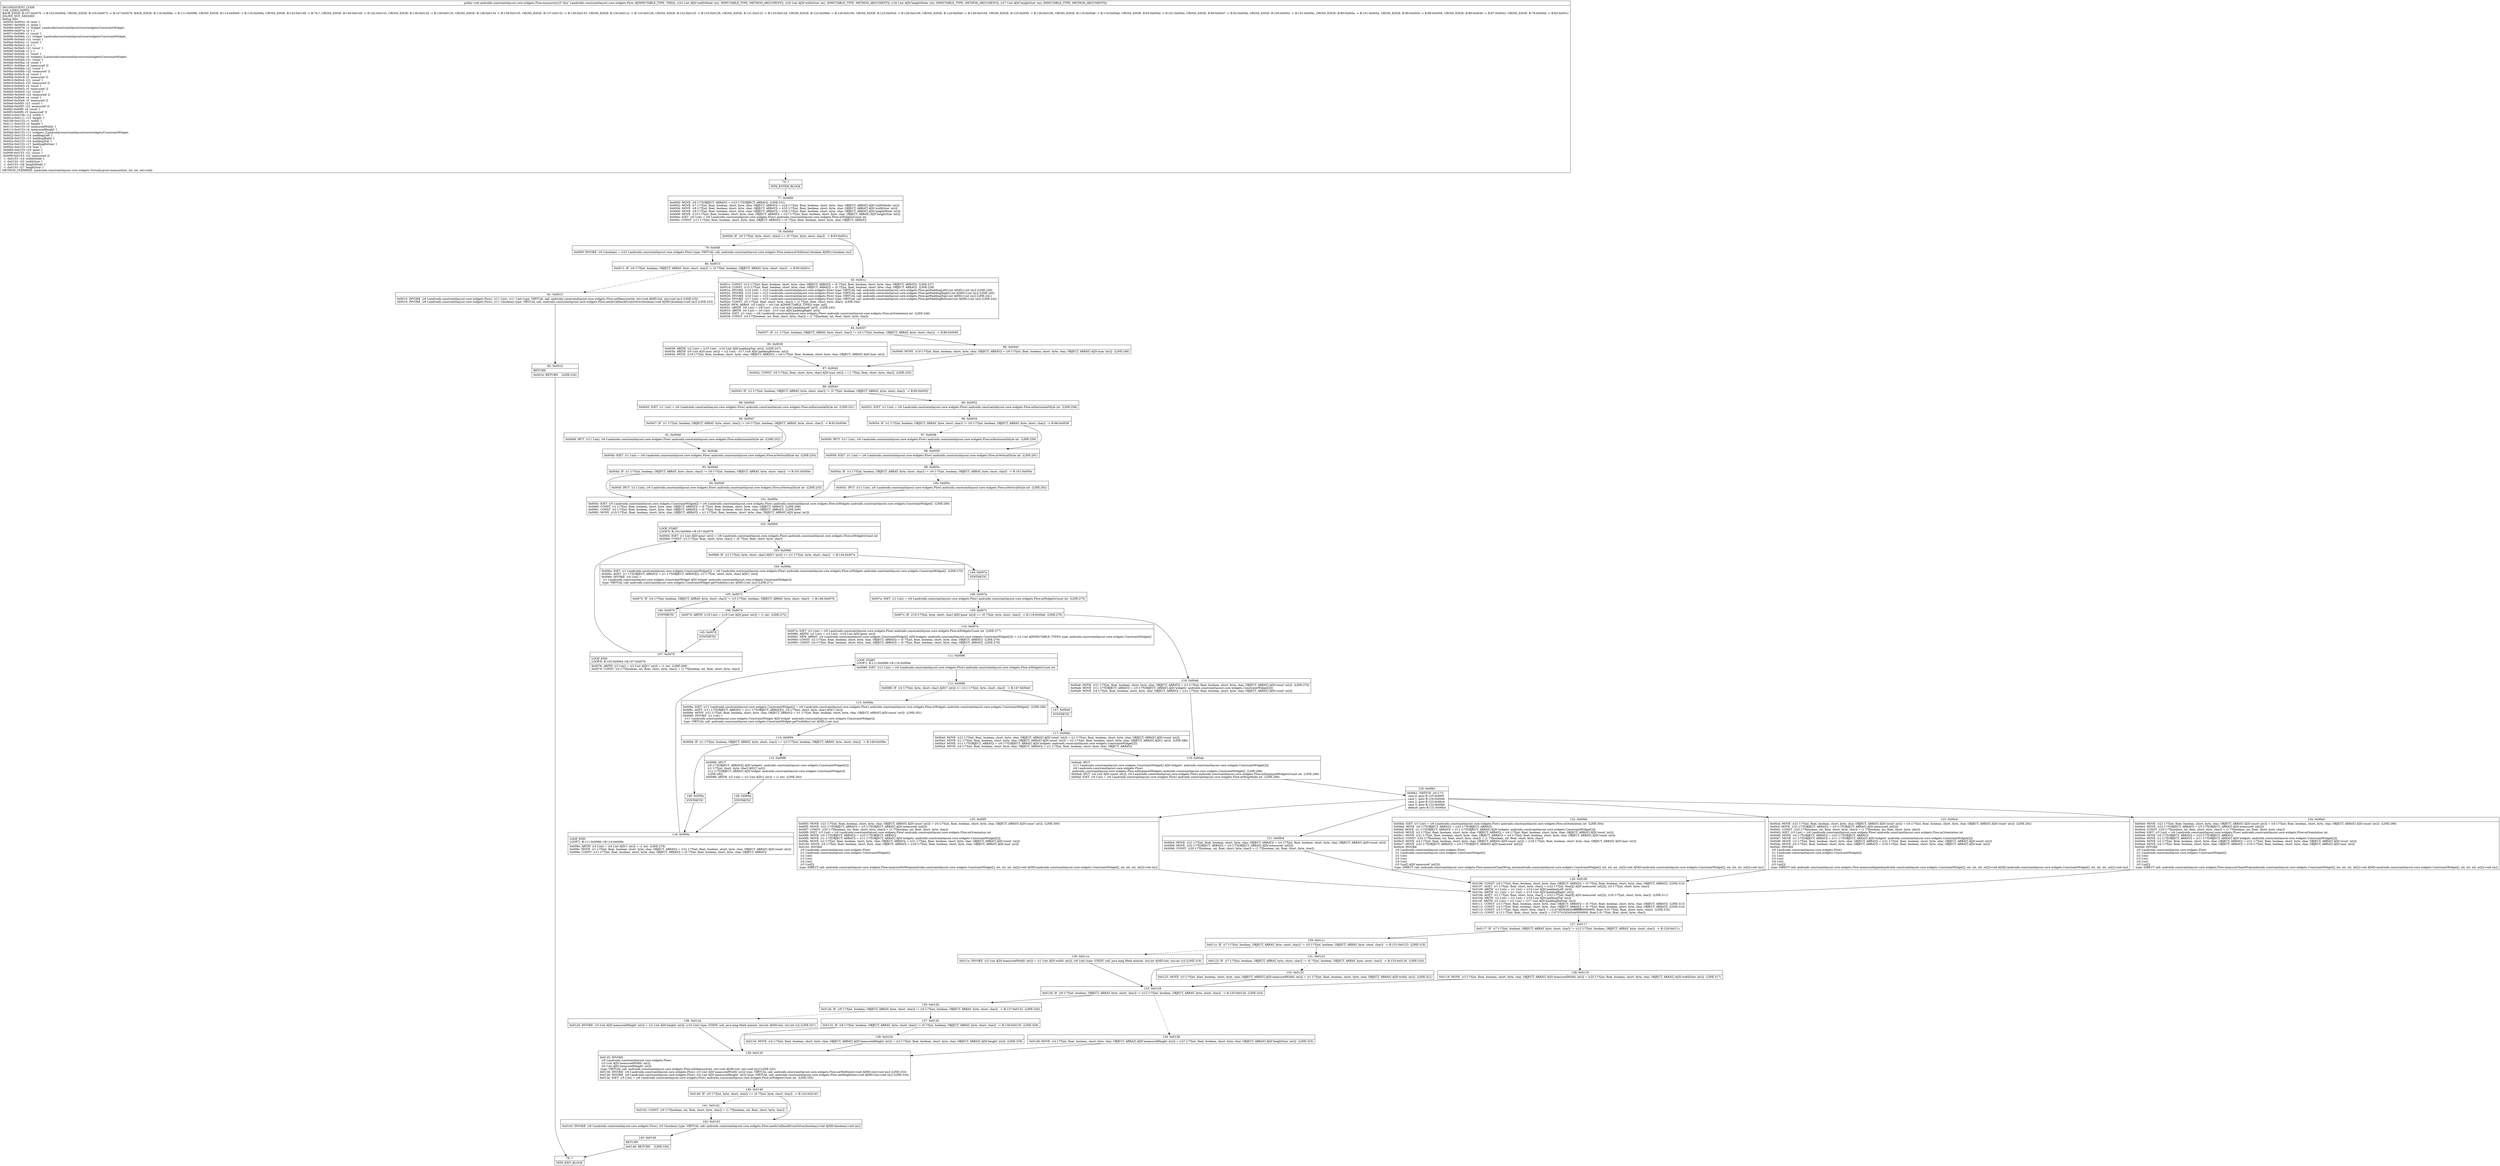 digraph "CFG forandroidx.constraintlayout.core.widgets.Flow.measure(IIII)V" {
Node_75 [shape=record,label="{75\:\ ?|MTH_ENTER_BLOCK\l}"];
Node_77 [shape=record,label="{77\:\ 0x0000|0x0000: MOVE  (r6 I:??[OBJECT, ARRAY]) = (r23 I:??[OBJECT, ARRAY])  (LINE:231)\l0x0002: MOVE  (r7 I:??[int, float, boolean, short, byte, char, OBJECT, ARRAY]) = (r24 I:??[int, float, boolean, short, byte, char, OBJECT, ARRAY] A[D('widthMode' int)]) \l0x0004: MOVE  (r8 I:??[int, float, boolean, short, byte, char, OBJECT, ARRAY]) = (r25 I:??[int, float, boolean, short, byte, char, OBJECT, ARRAY] A[D('widthSize' int)]) \l0x0006: MOVE  (r9 I:??[int, float, boolean, short, byte, char, OBJECT, ARRAY]) = (r26 I:??[int, float, boolean, short, byte, char, OBJECT, ARRAY] A[D('heightMode' int)]) \l0x0008: MOVE  (r10 I:??[int, float, boolean, short, byte, char, OBJECT, ARRAY]) = (r27 I:??[int, float, boolean, short, byte, char, OBJECT, ARRAY] A[D('heightSize' int)]) \l0x000a: IGET  (r0 I:int) = (r6 I:androidx.constraintlayout.core.widgets.Flow) androidx.constraintlayout.core.widgets.Flow.mWidgetsCount int \l0x000c: CONST  (r11 I:??[int, float, boolean, short, byte, char, OBJECT, ARRAY]) = (0 ??[int, float, boolean, short, byte, char, OBJECT, ARRAY]) \l}"];
Node_78 [shape=record,label="{78\:\ 0x000d|0x000d: IF  (r0 I:??[int, byte, short, char]) \<= (0 ??[int, byte, short, char])  \-\> B:83:0x001c \l}"];
Node_79 [shape=record,label="{79\:\ 0x000f|0x000f: INVOKE  (r0 I:boolean) = (r23 I:androidx.constraintlayout.core.widgets.Flow) type: VIRTUAL call: androidx.constraintlayout.core.widgets.Flow.measureChildren():boolean A[MD:():boolean (m)]\l}"];
Node_80 [shape=record,label="{80\:\ 0x0013|0x0013: IF  (r0 I:??[int, boolean, OBJECT, ARRAY, byte, short, char]) != (0 ??[int, boolean, OBJECT, ARRAY, byte, short, char])  \-\> B:83:0x001c \l}"];
Node_81 [shape=record,label="{81\:\ 0x0015|0x0015: INVOKE  (r6 I:androidx.constraintlayout.core.widgets.Flow), (r11 I:int), (r11 I:int) type: VIRTUAL call: androidx.constraintlayout.core.widgets.Flow.setMeasure(int, int):void A[MD:(int, int):void (m)] (LINE:232)\l0x0018: INVOKE  (r6 I:androidx.constraintlayout.core.widgets.Flow), (r11 I:boolean) type: VIRTUAL call: androidx.constraintlayout.core.widgets.Flow.needsCallbackFromSolver(boolean):void A[MD:(boolean):void (m)] (LINE:233)\l}"];
Node_82 [shape=record,label="{82\:\ 0x001b|RETURN\l|0x001b: RETURN    (LINE:234)\l}"];
Node_76 [shape=record,label="{76\:\ ?|MTH_EXIT_BLOCK\l}"];
Node_83 [shape=record,label="{83\:\ 0x001c|0x001c: CONST  (r12 I:??[int, float, boolean, short, byte, char, OBJECT, ARRAY]) = (0 ??[int, float, boolean, short, byte, char, OBJECT, ARRAY])  (LINE:237)\l0x001d: CONST  (r13 I:??[int, float, boolean, short, byte, char, OBJECT, ARRAY]) = (0 ??[int, float, boolean, short, byte, char, OBJECT, ARRAY])  (LINE:238)\l0x001e: INVOKE  (r14 I:int) = (r23 I:androidx.constraintlayout.core.widgets.Flow) type: VIRTUAL call: androidx.constraintlayout.core.widgets.Flow.getPaddingLeft():int A[MD:():int (m)] (LINE:239)\l0x0022: INVOKE  (r15 I:int) = (r23 I:androidx.constraintlayout.core.widgets.Flow) type: VIRTUAL call: androidx.constraintlayout.core.widgets.Flow.getPaddingRight():int A[MD:():int (m)] (LINE:240)\l0x0026: INVOKE  (r16 I:int) = (r23 I:androidx.constraintlayout.core.widgets.Flow) type: VIRTUAL call: androidx.constraintlayout.core.widgets.Flow.getPaddingTop():int A[MD:():int (m)] (LINE:241)\l0x002a: INVOKE  (r17 I:int) = (r23 I:androidx.constraintlayout.core.widgets.Flow) type: VIRTUAL call: androidx.constraintlayout.core.widgets.Flow.getPaddingBottom():int A[MD:():int (m)] (LINE:242)\l0x002e: CONST  (r0 I:??[int, float, short, byte, char]) = (2 ??[int, float, short, byte, char])  (LINE:244)\l0x002f: NEW_ARRAY  (r5 I:int[]) = (r0 I:int A[IMMUTABLE_TYPE]) type: int[] \l0x0031: ARITH  (r0 I:int) = (r8 I:int) \- (r14 I:int A[D('paddingLeft' int)])  (LINE:245)\l0x0033: ARITH  (r0 I:int) = (r0 I:int) \- (r15 I:int A[D('paddingRight' int)]) \l0x0034: IGET  (r1 I:int) = (r6 I:androidx.constraintlayout.core.widgets.Flow) androidx.constraintlayout.core.widgets.Flow.mOrientation int  (LINE:246)\l0x0036: CONST  (r4 I:??[boolean, int, float, short, byte, char]) = (1 ??[boolean, int, float, short, byte, char]) \l}"];
Node_84 [shape=record,label="{84\:\ 0x0037|0x0037: IF  (r1 I:??[int, boolean, OBJECT, ARRAY, byte, short, char]) != (r4 I:??[int, boolean, OBJECT, ARRAY, byte, short, char])  \-\> B:86:0x0040 \l}"];
Node_85 [shape=record,label="{85\:\ 0x0039|0x0039: ARITH  (r2 I:int) = (r10 I:int) \- (r16 I:int A[D('paddingTop' int)])  (LINE:247)\l0x003b: ARITH  (r0 I:int A[D('max' int)]) = (r2 I:int) \- (r17 I:int A[D('paddingBottom' int)]) \l0x003d: MOVE  (r18 I:??[int, float, boolean, short, byte, char, OBJECT, ARRAY]) = (r0 I:??[int, float, boolean, short, byte, char, OBJECT, ARRAY] A[D('max' int)]) \l}"];
Node_87 [shape=record,label="{87\:\ 0x0042|0x0042: CONST  (r0 I:??[int, float, short, byte, char] A[D('max' int)]) = (\-1 ??[int, float, short, byte, char])  (LINE:250)\l}"];
Node_88 [shape=record,label="{88\:\ 0x0043|0x0043: IF  (r1 I:??[int, boolean, OBJECT, ARRAY, byte, short, char]) != (0 ??[int, boolean, OBJECT, ARRAY, byte, short, char])  \-\> B:95:0x0052 \l}"];
Node_89 [shape=record,label="{89\:\ 0x0045|0x0045: IGET  (r1 I:int) = (r6 I:androidx.constraintlayout.core.widgets.Flow) androidx.constraintlayout.core.widgets.Flow.mHorizontalStyle int  (LINE:251)\l}"];
Node_90 [shape=record,label="{90\:\ 0x0047|0x0047: IF  (r1 I:??[int, boolean, OBJECT, ARRAY, byte, short, char]) != (r0 I:??[int, boolean, OBJECT, ARRAY, byte, short, char])  \-\> B:92:0x004b \l}"];
Node_91 [shape=record,label="{91\:\ 0x0049|0x0049: IPUT  (r11 I:int), (r6 I:androidx.constraintlayout.core.widgets.Flow) androidx.constraintlayout.core.widgets.Flow.mHorizontalStyle int  (LINE:252)\l}"];
Node_92 [shape=record,label="{92\:\ 0x004b|0x004b: IGET  (r1 I:int) = (r6 I:androidx.constraintlayout.core.widgets.Flow) androidx.constraintlayout.core.widgets.Flow.mVerticalStyle int  (LINE:254)\l}"];
Node_93 [shape=record,label="{93\:\ 0x004d|0x004d: IF  (r1 I:??[int, boolean, OBJECT, ARRAY, byte, short, char]) != (r0 I:??[int, boolean, OBJECT, ARRAY, byte, short, char])  \-\> B:101:0x005e \l}"];
Node_94 [shape=record,label="{94\:\ 0x004f|0x004f: IPUT  (r11 I:int), (r6 I:androidx.constraintlayout.core.widgets.Flow) androidx.constraintlayout.core.widgets.Flow.mVerticalStyle int  (LINE:255)\l}"];
Node_101 [shape=record,label="{101\:\ 0x005e|0x005e: IGET  (r0 I:androidx.constraintlayout.core.widgets.ConstraintWidget[]) = (r6 I:androidx.constraintlayout.core.widgets.Flow) androidx.constraintlayout.core.widgets.Flow.mWidgets androidx.constraintlayout.core.widgets.ConstraintWidget[]  (LINE:266)\l0x0060: CONST  (r1 I:??[int, float, boolean, short, byte, char, OBJECT, ARRAY]) = (0 ??[int, float, boolean, short, byte, char, OBJECT, ARRAY])  (LINE:268)\l0x0061: CONST  (r2 I:??[int, float, boolean, short, byte, char, OBJECT, ARRAY]) = (0 ??[int, float, boolean, short, byte, char, OBJECT, ARRAY])  (LINE:269)\l0x0062: MOVE  (r19 I:??[int, float, boolean, short, byte, char, OBJECT, ARRAY]) = (r1 I:??[int, float, boolean, short, byte, char, OBJECT, ARRAY] A[D('gone' int)]) \l}"];
Node_102 [shape=record,label="{102\:\ 0x0064|LOOP_START\lLOOP:0: B:102:0x0064\-\>B:107:0x0076\l|0x0064: IGET  (r1 I:int A[D('gone' int)]) = (r6 I:androidx.constraintlayout.core.widgets.Flow) androidx.constraintlayout.core.widgets.Flow.mWidgetsCount int \l0x0066: CONST  (r3 I:??[int, float, short, byte, char]) = (8 ??[int, float, short, byte, char]) \l}"];
Node_103 [shape=record,label="{103\:\ 0x0068|0x0068: IF  (r2 I:??[int, byte, short, char] A[D('i' int)]) \>= (r1 I:??[int, byte, short, char])  \-\> B:144:0x007a \l}"];
Node_104 [shape=record,label="{104\:\ 0x006a|0x006a: IGET  (r1 I:androidx.constraintlayout.core.widgets.ConstraintWidget[]) = (r6 I:androidx.constraintlayout.core.widgets.Flow) androidx.constraintlayout.core.widgets.Flow.mWidgets androidx.constraintlayout.core.widgets.ConstraintWidget[]  (LINE:270)\l0x006c: AGET  (r1 I:??[OBJECT, ARRAY]) = (r1 I:??[OBJECT, ARRAY][]), (r2 I:??[int, short, byte, char] A[D('i' int)]) \l0x006e: INVOKE  (r4 I:int) = \l  (r1 I:androidx.constraintlayout.core.widgets.ConstraintWidget A[D('widget' androidx.constraintlayout.core.widgets.ConstraintWidget)])\l type: VIRTUAL call: androidx.constraintlayout.core.widgets.ConstraintWidget.getVisibility():int A[MD:():int (m)] (LINE:271)\l}"];
Node_105 [shape=record,label="{105\:\ 0x0072|0x0072: IF  (r4 I:??[int, boolean, OBJECT, ARRAY, byte, short, char]) != (r3 I:??[int, boolean, OBJECT, ARRAY, byte, short, char])  \-\> B:146:0x0076 \l}"];
Node_106 [shape=record,label="{106\:\ 0x0074|0x0074: ARITH  (r19 I:int) = (r19 I:int A[D('gone' int)]) + (1 int)  (LINE:272)\l}"];
Node_145 [shape=record,label="{145\:\ 0x0076|SYNTHETIC\l}"];
Node_107 [shape=record,label="{107\:\ 0x0076|LOOP_END\lLOOP:0: B:102:0x0064\-\>B:107:0x0076\l|0x0076: ARITH  (r2 I:int) = (r2 I:int A[D('i' int)]) + (1 int)  (LINE:269)\l0x0078: CONST  (r4 I:??[boolean, int, float, short, byte, char]) = (1 ??[boolean, int, float, short, byte, char]) \l}"];
Node_146 [shape=record,label="{146\:\ 0x0076|SYNTHETIC\l}"];
Node_144 [shape=record,label="{144\:\ 0x007a|SYNTHETIC\l}"];
Node_108 [shape=record,label="{108\:\ 0x007a|0x007a: IGET  (r1 I:int) = (r6 I:androidx.constraintlayout.core.widgets.Flow) androidx.constraintlayout.core.widgets.Flow.mWidgetsCount int  (LINE:275)\l}"];
Node_109 [shape=record,label="{109\:\ 0x007c|0x007c: IF  (r19 I:??[int, byte, short, char] A[D('gone' int)]) \<= (0 ??[int, byte, short, char])  \-\> B:118:0x00a6  (LINE:276)\l}"];
Node_110 [shape=record,label="{110\:\ 0x007e|0x007e: IGET  (r2 I:int) = (r6 I:androidx.constraintlayout.core.widgets.Flow) androidx.constraintlayout.core.widgets.Flow.mWidgetsCount int  (LINE:277)\l0x0080: ARITH  (r2 I:int) = (r2 I:int) \- (r19 I:int A[D('gone' int)]) \l0x0082: NEW_ARRAY  (r0 I:androidx.constraintlayout.core.widgets.ConstraintWidget[] A[D('widgets' androidx.constraintlayout.core.widgets.ConstraintWidget[])]) = (r2 I:int A[IMMUTABLE_TYPE]) type: androidx.constraintlayout.core.widgets.ConstraintWidget[] \l0x0084: CONST  (r2 I:??[int, float, boolean, short, byte, char, OBJECT, ARRAY]) = (0 ??[int, float, boolean, short, byte, char, OBJECT, ARRAY])  (LINE:278)\l0x0085: CONST  (r4 I:??[int, float, boolean, short, byte, char, OBJECT, ARRAY]) = (0 ??[int, float, boolean, short, byte, char, OBJECT, ARRAY])  (LINE:279)\l}"];
Node_111 [shape=record,label="{111\:\ 0x0086|LOOP_START\lLOOP:1: B:111:0x0086\-\>B:116:0x009a\l|0x0086: IGET  (r11 I:int) = (r6 I:androidx.constraintlayout.core.widgets.Flow) androidx.constraintlayout.core.widgets.Flow.mWidgetsCount int \l}"];
Node_112 [shape=record,label="{112\:\ 0x0088|0x0088: IF  (r4 I:??[int, byte, short, char] A[D('i' int)]) \>= (r11 I:??[int, byte, short, char])  \-\> B:147:0x00a0 \l}"];
Node_113 [shape=record,label="{113\:\ 0x008a|0x008a: IGET  (r11 I:androidx.constraintlayout.core.widgets.ConstraintWidget[]) = (r6 I:androidx.constraintlayout.core.widgets.Flow) androidx.constraintlayout.core.widgets.Flow.mWidgets androidx.constraintlayout.core.widgets.ConstraintWidget[]  (LINE:280)\l0x008c: AGET  (r11 I:??[OBJECT, ARRAY]) = (r11 I:??[OBJECT, ARRAY][]), (r4 I:??[int, short, byte, char] A[D('i' int)]) \l0x008e: MOVE  (r21 I:??[int, float, boolean, short, byte, char, OBJECT, ARRAY]) = (r1 I:??[int, float, boolean, short, byte, char, OBJECT, ARRAY] A[D('count' int)])  (LINE:281)\l0x0090: INVOKE  (r1 I:int) = \l  (r11 I:androidx.constraintlayout.core.widgets.ConstraintWidget A[D('widget' androidx.constraintlayout.core.widgets.ConstraintWidget)])\l type: VIRTUAL call: androidx.constraintlayout.core.widgets.ConstraintWidget.getVisibility():int A[MD:():int (m)]\l}"];
Node_114 [shape=record,label="{114\:\ 0x0094|0x0094: IF  (r1 I:??[int, boolean, OBJECT, ARRAY, byte, short, char]) == (r3 I:??[int, boolean, OBJECT, ARRAY, byte, short, char])  \-\> B:149:0x009a \l}"];
Node_115 [shape=record,label="{115\:\ 0x0096|0x0096: APUT  \l  (r0 I:??[OBJECT, ARRAY][] A[D('widgets' androidx.constraintlayout.core.widgets.ConstraintWidget[])])\l  (r2 I:??[int, short, byte, char] A[D('j' int)])\l  (r11 I:??[OBJECT, ARRAY] A[D('widget' androidx.constraintlayout.core.widgets.ConstraintWidget)])\l  (LINE:282)\l0x0098: ARITH  (r2 I:int) = (r2 I:int A[D('j' int)]) + (1 int)  (LINE:283)\l}"];
Node_148 [shape=record,label="{148\:\ 0x009a|SYNTHETIC\l}"];
Node_116 [shape=record,label="{116\:\ 0x009a|LOOP_END\lLOOP:1: B:111:0x0086\-\>B:116:0x009a\l|0x009a: ARITH  (r4 I:int) = (r4 I:int A[D('i' int)]) + (1 int)  (LINE:279)\l0x009c: MOVE  (r1 I:??[int, float, boolean, short, byte, char, OBJECT, ARRAY]) = (r21 I:??[int, float, boolean, short, byte, char, OBJECT, ARRAY] A[D('count' int)]) \l0x009e: CONST  (r11 I:??[int, float, boolean, short, byte, char, OBJECT, ARRAY]) = (0 ??[int, float, boolean, short, byte, char, OBJECT, ARRAY]) \l}"];
Node_149 [shape=record,label="{149\:\ 0x009a|SYNTHETIC\l}"];
Node_147 [shape=record,label="{147\:\ 0x00a0|SYNTHETIC\l}"];
Node_117 [shape=record,label="{117\:\ 0x00a0|0x00a0: MOVE  (r21 I:??[int, float, boolean, short, byte, char, OBJECT, ARRAY] A[D('count' int)]) = (r1 I:??[int, float, boolean, short, byte, char, OBJECT, ARRAY] A[D('count' int)]) \l0x00a2: MOVE  (r1 I:??[int, float, boolean, short, byte, char, OBJECT, ARRAY] A[D('count' int)]) = (r2 I:??[int, float, boolean, short, byte, char, OBJECT, ARRAY] A[D('j' int)])  (LINE:286)\l0x00a3: MOVE  (r11 I:??[OBJECT, ARRAY]) = (r0 I:??[OBJECT, ARRAY] A[D('widgets' androidx.constraintlayout.core.widgets.ConstraintWidget[])]) \l0x00a4: MOVE  (r4 I:??[int, float, boolean, short, byte, char, OBJECT, ARRAY]) = (r1 I:??[int, float, boolean, short, byte, char, OBJECT, ARRAY]) \l}"];
Node_119 [shape=record,label="{119\:\ 0x00ab|0x00ab: IPUT  \l  (r11 I:androidx.constraintlayout.core.widgets.ConstraintWidget[] A[D('widgets' androidx.constraintlayout.core.widgets.ConstraintWidget[])])\l  (r6 I:androidx.constraintlayout.core.widgets.Flow)\l androidx.constraintlayout.core.widgets.Flow.mDisplayedWidgets androidx.constraintlayout.core.widgets.ConstraintWidget[]  (LINE:288)\l0x00ad: IPUT  (r4 I:int A[D('count' int)]), (r6 I:androidx.constraintlayout.core.widgets.Flow) androidx.constraintlayout.core.widgets.Flow.mDisplayedWidgetsCount int  (LINE:289)\l0x00af: IGET  (r0 I:int) = (r6 I:androidx.constraintlayout.core.widgets.Flow) androidx.constraintlayout.core.widgets.Flow.mWrapMode int  (LINE:290)\l}"];
Node_120 [shape=record,label="{120\:\ 0x00b1|0x00b1: SWITCH  (r0 I:??)\l case 0: goto B:125:0x00f3\l case 1: goto B:124:0x00e0\l case 2: goto B:123:0x00cd\l case 3: goto B:122:0x00bb\l default: goto B:121:0x00b4 \l}"];
Node_121 [shape=record,label="{121\:\ 0x00b4|0x00b4: MOVE  (r21 I:??[int, float, boolean, short, byte, char, OBJECT, ARRAY]) = (r4 I:??[int, float, boolean, short, byte, char, OBJECT, ARRAY] A[D('count' int)]) \l0x00b6: MOVE  (r22 I:??[OBJECT, ARRAY]) = (r5 I:??[OBJECT, ARRAY] A[D('measured' int[])]) \l0x00b8: CONST  (r20 I:??[boolean, int, float, short, byte, char]) = (1 ??[boolean, int, float, short, byte, char]) \l}"];
Node_126 [shape=record,label="{126\:\ 0x0106|0x0106: CONST  (r0 I:??[int, float, boolean, short, byte, char, OBJECT, ARRAY]) = (0 ??[int, float, boolean, short, byte, char, OBJECT, ARRAY])  (LINE:310)\l0x0107: AGET  (r1 I:??[int, float, short, byte, char]) = (r22 I:??[int, float][] A[D('measured' int[])]), (r0 I:??[int, short, byte, char]) \l0x0109: ARITH  (r1 I:int) = (r1 I:int) + (r14 I:int A[D('paddingLeft' int)]) \l0x010a: ARITH  (r1 I:int) = (r1 I:int) + (r15 I:int A[D('paddingRight' int)]) \l0x010b: AGET  (r2 I:??[int, float, short, byte, char]) = (r22 I:??[int, float][] A[D('measured' int[])]), (r20 I:??[int, short, byte, char])  (LINE:311)\l0x010d: ARITH  (r2 I:int) = (r2 I:int) + (r16 I:int A[D('paddingTop' int)]) \l0x010f: ARITH  (r2 I:int) = (r2 I:int) + (r17 I:int A[D('paddingBottom' int)]) \l0x0111: CONST  (r3 I:??[int, float, boolean, short, byte, char, OBJECT, ARRAY]) = (0 ??[int, float, boolean, short, byte, char, OBJECT, ARRAY])  (LINE:313)\l0x0112: CONST  (r4 I:??[int, float, boolean, short, byte, char, OBJECT, ARRAY]) = (0 ??[int, float, boolean, short, byte, char, OBJECT, ARRAY])  (LINE:314)\l0x0113: CONST  (r5 I:??[int, float, short, byte, char]) = (\-2147483648(0xffffffff80000000, float:\-0.0) ??[int, float, short, byte, char])  (LINE:316)\l0x0115: CONST  (r12 I:??[int, float, short, byte, char]) = (1073741824(0x40000000, float:2.0) ??[int, float, short, byte, char]) \l}"];
Node_127 [shape=record,label="{127\:\ 0x0117|0x0117: IF  (r7 I:??[int, boolean, OBJECT, ARRAY, byte, short, char]) != (r12 I:??[int, boolean, OBJECT, ARRAY, byte, short, char])  \-\> B:129:0x011c \l}"];
Node_128 [shape=record,label="{128\:\ 0x0119|0x0119: MOVE  (r3 I:??[int, float, boolean, short, byte, char, OBJECT, ARRAY] A[D('measuredWidth' int)]) = (r25 I:??[int, float, boolean, short, byte, char, OBJECT, ARRAY] A[D('widthSize' int)])  (LINE:317)\l}"];
Node_133 [shape=record,label="{133\:\ 0x0126|0x0126: IF  (r9 I:??[int, boolean, OBJECT, ARRAY, byte, short, char]) != (r12 I:??[int, boolean, OBJECT, ARRAY, byte, short, char])  \-\> B:135:0x012b  (LINE:324)\l}"];
Node_134 [shape=record,label="{134\:\ 0x0128|0x0128: MOVE  (r4 I:??[int, float, boolean, short, byte, char, OBJECT, ARRAY] A[D('measuredHeight' int)]) = (r27 I:??[int, float, boolean, short, byte, char, OBJECT, ARRAY] A[D('heightSize' int)])  (LINE:325)\l}"];
Node_139 [shape=record,label="{139\:\ 0x0135|0x0135: INVOKE  \l  (r6 I:androidx.constraintlayout.core.widgets.Flow)\l  (r3 I:int A[D('measuredWidth' int)])\l  (r4 I:int A[D('measuredHeight' int)])\l type: VIRTUAL call: androidx.constraintlayout.core.widgets.Flow.setMeasure(int, int):void A[MD:(int, int):void (m)] (LINE:332)\l0x0138: INVOKE  (r6 I:androidx.constraintlayout.core.widgets.Flow), (r3 I:int A[D('measuredWidth' int)]) type: VIRTUAL call: androidx.constraintlayout.core.widgets.Flow.setWidth(int):void A[MD:(int):void (m)] (LINE:333)\l0x013b: INVOKE  (r6 I:androidx.constraintlayout.core.widgets.Flow), (r4 I:int A[D('measuredHeight' int)]) type: VIRTUAL call: androidx.constraintlayout.core.widgets.Flow.setHeight(int):void A[MD:(int):void (m)] (LINE:334)\l0x013e: IGET  (r5 I:int) = (r6 I:androidx.constraintlayout.core.widgets.Flow) androidx.constraintlayout.core.widgets.Flow.mWidgetsCount int  (LINE:335)\l}"];
Node_140 [shape=record,label="{140\:\ 0x0140|0x0140: IF  (r5 I:??[int, byte, short, char]) \<= (0 ??[int, byte, short, char])  \-\> B:142:0x0143 \l}"];
Node_141 [shape=record,label="{141\:\ 0x0142|0x0142: CONST  (r0 I:??[boolean, int, float, short, byte, char]) = (1 ??[boolean, int, float, short, byte, char]) \l}"];
Node_142 [shape=record,label="{142\:\ 0x0143|0x0143: INVOKE  (r6 I:androidx.constraintlayout.core.widgets.Flow), (r0 I:boolean) type: VIRTUAL call: androidx.constraintlayout.core.widgets.Flow.needsCallbackFromSolver(boolean):void A[MD:(boolean):void (m)]\l}"];
Node_143 [shape=record,label="{143\:\ 0x0146|RETURN\l|0x0146: RETURN    (LINE:336)\l}"];
Node_135 [shape=record,label="{135\:\ 0x012b|0x012b: IF  (r9 I:??[int, boolean, OBJECT, ARRAY, byte, short, char]) != (r5 I:??[int, boolean, OBJECT, ARRAY, byte, short, char])  \-\> B:137:0x0132  (LINE:326)\l}"];
Node_136 [shape=record,label="{136\:\ 0x012d|0x012d: INVOKE  (r4 I:int A[D('measuredHeight' int)]) = (r2 I:int A[D('height' int)]), (r10 I:int) type: STATIC call: java.lang.Math.min(int, int):int A[MD:(int, int):int (c)] (LINE:327)\l}"];
Node_137 [shape=record,label="{137\:\ 0x0132|0x0132: IF  (r9 I:??[int, boolean, OBJECT, ARRAY, byte, short, char]) != (0 ??[int, boolean, OBJECT, ARRAY, byte, short, char])  \-\> B:139:0x0135  (LINE:328)\l}"];
Node_138 [shape=record,label="{138\:\ 0x0134|0x0134: MOVE  (r4 I:??[int, float, boolean, short, byte, char, OBJECT, ARRAY] A[D('measuredHeight' int)]) = (r2 I:??[int, float, boolean, short, byte, char, OBJECT, ARRAY] A[D('height' int)])  (LINE:329)\l}"];
Node_129 [shape=record,label="{129\:\ 0x011c|0x011c: IF  (r7 I:??[int, boolean, OBJECT, ARRAY, byte, short, char]) != (r5 I:??[int, boolean, OBJECT, ARRAY, byte, short, char])  \-\> B:131:0x0123  (LINE:318)\l}"];
Node_130 [shape=record,label="{130\:\ 0x011e|0x011e: INVOKE  (r3 I:int A[D('measuredWidth' int)]) = (r1 I:int A[D('width' int)]), (r8 I:int) type: STATIC call: java.lang.Math.min(int, int):int A[MD:(int, int):int (c)] (LINE:319)\l}"];
Node_131 [shape=record,label="{131\:\ 0x0123|0x0123: IF  (r7 I:??[int, boolean, OBJECT, ARRAY, byte, short, char]) != (0 ??[int, boolean, OBJECT, ARRAY, byte, short, char])  \-\> B:133:0x0126  (LINE:320)\l}"];
Node_132 [shape=record,label="{132\:\ 0x0125|0x0125: MOVE  (r3 I:??[int, float, boolean, short, byte, char, OBJECT, ARRAY] A[D('measuredWidth' int)]) = (r1 I:??[int, float, boolean, short, byte, char, OBJECT, ARRAY] A[D('width' int)])  (LINE:321)\l}"];
Node_122 [shape=record,label="{122\:\ 0x00bb|0x00bb: IGET  (r3 I:int) = (r6 I:androidx.constraintlayout.core.widgets.Flow) androidx.constraintlayout.core.widgets.Flow.mOrientation int  (LINE:304)\l0x00bd: MOVE  (r0 I:??[OBJECT, ARRAY]) = (r23 I:??[OBJECT, ARRAY]) \l0x00bf: MOVE  (r1 I:??[OBJECT, ARRAY]) = (r11 I:??[OBJECT, ARRAY] A[D('widgets' androidx.constraintlayout.core.widgets.ConstraintWidget[])]) \l0x00c0: MOVE  (r2 I:??[int, float, boolean, short, byte, char, OBJECT, ARRAY]) = (r4 I:??[int, float, boolean, short, byte, char, OBJECT, ARRAY] A[D('count' int)]) \l0x00c1: MOVE  (r21 I:??[int, float, boolean, short, byte, char, OBJECT, ARRAY]) = (r4 I:??[int, float, boolean, short, byte, char, OBJECT, ARRAY] A[D('count' int)]) \l0x00c3: CONST  (r20 I:??[boolean, int, float, short, byte, char]) = (1 ??[boolean, int, float, short, byte, char]) \l0x00c5: MOVE  (r4 I:??[int, float, boolean, short, byte, char, OBJECT, ARRAY] A[D('count' int)]) = (r18 I:??[int, float, boolean, short, byte, char, OBJECT, ARRAY] A[D('max' int)]) \l0x00c7: MOVE  (r22 I:??[OBJECT, ARRAY]) = (r5 I:??[OBJECT, ARRAY] A[D('measured' int[])]) \l0x00c9: INVOKE  \l  (r0 I:androidx.constraintlayout.core.widgets.Flow)\l  (r1 I:androidx.constraintlayout.core.widgets.ConstraintWidget[])\l  (r2 I:int)\l  (r3 I:int)\l  (r4 I:int)\l  (r5 I:int[] A[D('measured' int[])])\l type: DIRECT call: androidx.constraintlayout.core.widgets.Flow.measureChainWrap_new(androidx.constraintlayout.core.widgets.ConstraintWidget[], int, int, int, int[]):void A[MD:(androidx.constraintlayout.core.widgets.ConstraintWidget[], int, int, int, int[]):void (m)]\l}"];
Node_123 [shape=record,label="{123\:\ 0x00cd|0x00cd: MOVE  (r21 I:??[int, float, boolean, short, byte, char, OBJECT, ARRAY] A[D('count' int)]) = (r4 I:??[int, float, boolean, short, byte, char, OBJECT, ARRAY] A[D('count' int)])  (LINE:292)\l0x00cf: MOVE  (r22 I:??[OBJECT, ARRAY]) = (r5 I:??[OBJECT, ARRAY] A[D('measured' int[])]) \l0x00d1: CONST  (r20 I:??[boolean, int, float, short, byte, char]) = (1 ??[boolean, int, float, short, byte, char]) \l0x00d3: IGET  (r3 I:int) = (r6 I:androidx.constraintlayout.core.widgets.Flow) androidx.constraintlayout.core.widgets.Flow.mOrientation int \l0x00d5: MOVE  (r0 I:??[OBJECT, ARRAY]) = (r23 I:??[OBJECT, ARRAY]) \l0x00d7: MOVE  (r1 I:??[OBJECT, ARRAY]) = (r11 I:??[OBJECT, ARRAY] A[D('widgets' androidx.constraintlayout.core.widgets.ConstraintWidget[])]) \l0x00d8: MOVE  (r2 I:??[int, float, boolean, short, byte, char, OBJECT, ARRAY]) = (r21 I:??[int, float, boolean, short, byte, char, OBJECT, ARRAY] A[D('count' int)]) \l0x00da: MOVE  (r4 I:??[int, float, boolean, short, byte, char, OBJECT, ARRAY]) = (r18 I:??[int, float, boolean, short, byte, char, OBJECT, ARRAY] A[D('max' int)]) \l0x00dc: INVOKE  \l  (r0 I:androidx.constraintlayout.core.widgets.Flow)\l  (r1 I:androidx.constraintlayout.core.widgets.ConstraintWidget[])\l  (r2 I:int)\l  (r3 I:int)\l  (r4 I:int)\l  (r5 I:int[])\l type: DIRECT call: androidx.constraintlayout.core.widgets.Flow.measureAligned(androidx.constraintlayout.core.widgets.ConstraintWidget[], int, int, int, int[]):void A[MD:(androidx.constraintlayout.core.widgets.ConstraintWidget[], int, int, int, int[]):void (m)]\l}"];
Node_124 [shape=record,label="{124\:\ 0x00e0|0x00e0: MOVE  (r21 I:??[int, float, boolean, short, byte, char, OBJECT, ARRAY] A[D('count' int)]) = (r4 I:??[int, float, boolean, short, byte, char, OBJECT, ARRAY] A[D('count' int)])  (LINE:296)\l0x00e2: MOVE  (r22 I:??[OBJECT, ARRAY]) = (r5 I:??[OBJECT, ARRAY] A[D('measured' int[])]) \l0x00e4: CONST  (r20 I:??[boolean, int, float, short, byte, char]) = (1 ??[boolean, int, float, short, byte, char]) \l0x00e6: IGET  (r3 I:int) = (r6 I:androidx.constraintlayout.core.widgets.Flow) androidx.constraintlayout.core.widgets.Flow.mOrientation int \l0x00e8: MOVE  (r0 I:??[OBJECT, ARRAY]) = (r23 I:??[OBJECT, ARRAY]) \l0x00ea: MOVE  (r1 I:??[OBJECT, ARRAY]) = (r11 I:??[OBJECT, ARRAY] A[D('widgets' androidx.constraintlayout.core.widgets.ConstraintWidget[])]) \l0x00eb: MOVE  (r2 I:??[int, float, boolean, short, byte, char, OBJECT, ARRAY]) = (r21 I:??[int, float, boolean, short, byte, char, OBJECT, ARRAY] A[D('count' int)]) \l0x00ed: MOVE  (r4 I:??[int, float, boolean, short, byte, char, OBJECT, ARRAY]) = (r18 I:??[int, float, boolean, short, byte, char, OBJECT, ARRAY] A[D('max' int)]) \l0x00ef: INVOKE  \l  (r0 I:androidx.constraintlayout.core.widgets.Flow)\l  (r1 I:androidx.constraintlayout.core.widgets.ConstraintWidget[])\l  (r2 I:int)\l  (r3 I:int)\l  (r4 I:int)\l  (r5 I:int[])\l type: DIRECT call: androidx.constraintlayout.core.widgets.Flow.measureChainWrap(androidx.constraintlayout.core.widgets.ConstraintWidget[], int, int, int, int[]):void A[MD:(androidx.constraintlayout.core.widgets.ConstraintWidget[], int, int, int, int[]):void (m)]\l}"];
Node_125 [shape=record,label="{125\:\ 0x00f3|0x00f3: MOVE  (r21 I:??[int, float, boolean, short, byte, char, OBJECT, ARRAY] A[D('count' int)]) = (r4 I:??[int, float, boolean, short, byte, char, OBJECT, ARRAY] A[D('count' int)])  (LINE:300)\l0x00f5: MOVE  (r22 I:??[OBJECT, ARRAY]) = (r5 I:??[OBJECT, ARRAY] A[D('measured' int[])]) \l0x00f7: CONST  (r20 I:??[boolean, int, float, short, byte, char]) = (1 ??[boolean, int, float, short, byte, char]) \l0x00f9: IGET  (r3 I:int) = (r6 I:androidx.constraintlayout.core.widgets.Flow) androidx.constraintlayout.core.widgets.Flow.mOrientation int \l0x00fb: MOVE  (r0 I:??[OBJECT, ARRAY]) = (r23 I:??[OBJECT, ARRAY]) \l0x00fd: MOVE  (r1 I:??[OBJECT, ARRAY]) = (r11 I:??[OBJECT, ARRAY] A[D('widgets' androidx.constraintlayout.core.widgets.ConstraintWidget[])]) \l0x00fe: MOVE  (r2 I:??[int, float, boolean, short, byte, char, OBJECT, ARRAY]) = (r21 I:??[int, float, boolean, short, byte, char, OBJECT, ARRAY] A[D('count' int)]) \l0x0100: MOVE  (r4 I:??[int, float, boolean, short, byte, char, OBJECT, ARRAY]) = (r18 I:??[int, float, boolean, short, byte, char, OBJECT, ARRAY] A[D('max' int)]) \l0x0102: INVOKE  \l  (r0 I:androidx.constraintlayout.core.widgets.Flow)\l  (r1 I:androidx.constraintlayout.core.widgets.ConstraintWidget[])\l  (r2 I:int)\l  (r3 I:int)\l  (r4 I:int)\l  (r5 I:int[])\l type: DIRECT call: androidx.constraintlayout.core.widgets.Flow.measureNoWrap(androidx.constraintlayout.core.widgets.ConstraintWidget[], int, int, int, int[]):void A[MD:(androidx.constraintlayout.core.widgets.ConstraintWidget[], int, int, int, int[]):void (m)]\l}"];
Node_118 [shape=record,label="{118\:\ 0x00a6|0x00a6: MOVE  (r21 I:??[int, float, boolean, short, byte, char, OBJECT, ARRAY]) = (r1 I:??[int, float, boolean, short, byte, char, OBJECT, ARRAY] A[D('count' int)])  (LINE:276)\l0x00a8: MOVE  (r11 I:??[OBJECT, ARRAY]) = (r0 I:??[OBJECT, ARRAY] A[D('widgets' androidx.constraintlayout.core.widgets.ConstraintWidget[])]) \l0x00a9: MOVE  (r4 I:??[int, float, boolean, short, byte, char, OBJECT, ARRAY]) = (r21 I:??[int, float, boolean, short, byte, char, OBJECT, ARRAY] A[D('count' int)]) \l}"];
Node_95 [shape=record,label="{95\:\ 0x0052|0x0052: IGET  (r1 I:int) = (r6 I:androidx.constraintlayout.core.widgets.Flow) androidx.constraintlayout.core.widgets.Flow.mHorizontalStyle int  (LINE:258)\l}"];
Node_96 [shape=record,label="{96\:\ 0x0054|0x0054: IF  (r1 I:??[int, boolean, OBJECT, ARRAY, byte, short, char]) != (r0 I:??[int, boolean, OBJECT, ARRAY, byte, short, char])  \-\> B:98:0x0058 \l}"];
Node_97 [shape=record,label="{97\:\ 0x0056|0x0056: IPUT  (r11 I:int), (r6 I:androidx.constraintlayout.core.widgets.Flow) androidx.constraintlayout.core.widgets.Flow.mHorizontalStyle int  (LINE:259)\l}"];
Node_98 [shape=record,label="{98\:\ 0x0058|0x0058: IGET  (r1 I:int) = (r6 I:androidx.constraintlayout.core.widgets.Flow) androidx.constraintlayout.core.widgets.Flow.mVerticalStyle int  (LINE:261)\l}"];
Node_99 [shape=record,label="{99\:\ 0x005a|0x005a: IF  (r1 I:??[int, boolean, OBJECT, ARRAY, byte, short, char]) != (r0 I:??[int, boolean, OBJECT, ARRAY, byte, short, char])  \-\> B:101:0x005e \l}"];
Node_100 [shape=record,label="{100\:\ 0x005c|0x005c: IPUT  (r11 I:int), (r6 I:androidx.constraintlayout.core.widgets.Flow) androidx.constraintlayout.core.widgets.Flow.mVerticalStyle int  (LINE:262)\l}"];
Node_86 [shape=record,label="{86\:\ 0x0040|0x0040: MOVE  (r18 I:??[int, float, boolean, short, byte, char, OBJECT, ARRAY]) = (r0 I:??[int, float, boolean, short, byte, char, OBJECT, ARRAY] A[D('max' int)])  (LINE:246)\l}"];
MethodNode[shape=record,label="{public void androidx.constraintlayout.core.widgets.Flow.measure((r23 'this' I:androidx.constraintlayout.core.widgets.Flow A[IMMUTABLE_TYPE, THIS]), (r24 I:int A[D('widthMode' int), IMMUTABLE_TYPE, METHOD_ARGUMENT]), (r25 I:int A[D('widthSize' int), IMMUTABLE_TYPE, METHOD_ARGUMENT]), (r26 I:int A[D('heightMode' int), IMMUTABLE_TYPE, METHOD_ARGUMENT]), (r27 I:int A[D('heightSize' int), IMMUTABLE_TYPE, METHOD_ARGUMENT]))  | INCONSISTENT_CODE\lUSE_LINES_HINTS\lBACK_EDGE: B:107:0x0076 \-\> B:102:0x0064, CROSS_EDGE: B:105:0x0072 \-\> B:107:0x0076, BACK_EDGE: B:116:0x009a \-\> B:111:0x0086, CROSS_EDGE: B:114:0x0094 \-\> B:116:0x009a, CROSS_EDGE: B:143:0x0146 \-\> B:76:?, CROSS_EDGE: B:140:0x0140 \-\> B:142:0x0143, CROSS_EDGE: B:136:0x012d \-\> B:139:0x0135, CROSS_EDGE: B:138:0x0134 \-\> B:139:0x0135, CROSS_EDGE: B:137:0x0132 \-\> B:139:0x0135, CROSS_EDGE: B:130:0x011e \-\> B:133:0x0126, CROSS_EDGE: B:132:0x0125 \-\> B:133:0x0126, CROSS_EDGE: B:131:0x0123 \-\> B:133:0x0126, CROSS_EDGE: B:122:0x00bb \-\> B:126:0x0106, CROSS_EDGE: B:123:0x00cd \-\> B:126:0x0106, CROSS_EDGE: B:124:0x00e0 \-\> B:126:0x0106, CROSS_EDGE: B:125:0x00f3 \-\> B:126:0x0106, CROSS_EDGE: B:118:0x00a6 \-\> B:119:0x00ab, CROSS_EDGE: B:93:0x004d \-\> B:101:0x005e, CROSS_EDGE: B:90:0x0047 \-\> B:92:0x004b, CROSS_EDGE: B:100:0x005c \-\> B:101:0x005e, CROSS_EDGE: B:99:0x005a \-\> B:101:0x005e, CROSS_EDGE: B:96:0x0054 \-\> B:98:0x0058, CROSS_EDGE: B:86:0x0040 \-\> B:87:0x0042, CROSS_EDGE: B:78:0x000d \-\> B:83:0x001c\lINLINE_NOT_NEEDED\lDebug Info:\l  0x0034\-0x0042: r0 'max' I\l  0x0061\-0x0064: r1 'gone' I\l  0x006e\-0x0076: r1 'widget' Landroidx\/constraintlayout\/core\/widgets\/ConstraintWidget;\l  0x0064\-0x007a: r2 'i' I\l  0x007c\-0x0090: r1 'count' I\l  0x008e\-0x009a: r11 'widget' Landroidx\/constraintlayout\/core\/widgets\/ConstraintWidget;\l  0x0090\-0x00a0: r21 'count' I\l  0x00a0\-0x00a2: r1 'count' I\l  0x0086\-0x00a2: r4 'i' I\l  0x00a2\-0x00a5: r21 'count' I\l  0x0085\-0x00a6: r2 'j' I\l  0x00a5\-0x00a8: r1 'count' I\l  0x0060\-0x00ab: r0 'widgets' [Landroidx\/constraintlayout\/core\/widgets\/ConstraintWidget;\l  0x00a8\-0x00ab: r21 'count' I\l  0x00ab\-0x00ba: r4 'count' I\l  0x0031\-0x00ba: r5 'measured' [I\l  0x00ba\-0x00bb: r21 'count' I\l  0x00ba\-0x00bb: r22 'measured' [I\l  0x00bb\-0x00c5: r4 'count' I\l  0x00bb\-0x00c9: r5 'measured' [I\l  0x00c5\-0x00cd: r21 'count' I\l  0x00c9\-0x00cd: r22 'measured' [I\l  0x00cd\-0x00d3: r4 'count' I\l  0x00cd\-0x00d3: r5 'measured' [I\l  0x00d3\-0x00e0: r21 'count' I\l  0x00d3\-0x00e0: r22 'measured' [I\l  0x00e0\-0x00e6: r4 'count' I\l  0x00e0\-0x00e6: r5 'measured' [I\l  0x00e6\-0x00f3: r21 'count' I\l  0x00e6\-0x00f3: r22 'measured' [I\l  0x00f3\-0x00f9: r4 'count' I\l  0x00f3\-0x00f9: r5 'measured' [I\l  0x001d\-0x010b: r12 'width' I\l  0x001e\-0x0111: r13 'height' I\l  0x010b\-0x0153: r1 'width' I\l  0x0111\-0x0153: r2 'height' I\l  0x0112\-0x0153: r3 'measuredWidth' I\l  0x0113\-0x0153: r4 'measuredHeight' I\l  0x00ab\-0x0153: r11 'widgets' [Landroidx\/constraintlayout\/core\/widgets\/ConstraintWidget;\l  0x0022\-0x0153: r14 'paddingLeft' I\l  0x0026\-0x0153: r15 'paddingRight' I\l  0x002a\-0x0153: r16 'paddingTop' I\l  0x002e\-0x0153: r17 'paddingBottom' I\l  0x0042\-0x0153: r18 'max' I\l  0x0064\-0x0153: r19 'gone' I\l  0x00f9\-0x0153: r21 'count' I\l  0x00f9\-0x0153: r22 'measured' [I\l  \-1 \-0x0153: r24 'widthMode' I\l  \-1 \-0x0153: r25 'widthSize' I\l  \-1 \-0x0153: r26 'heightMode' I\l  \-1 \-0x0153: r27 'heightSize' I\lMETHOD_OVERRIDE: [androidx.constraintlayout.core.widgets.VirtualLayout.measure(int, int, int, int):void]\l}"];
MethodNode -> Node_75;Node_75 -> Node_77;
Node_77 -> Node_78;
Node_78 -> Node_79[style=dashed];
Node_78 -> Node_83;
Node_79 -> Node_80;
Node_80 -> Node_81[style=dashed];
Node_80 -> Node_83;
Node_81 -> Node_82;
Node_82 -> Node_76;
Node_83 -> Node_84;
Node_84 -> Node_85[style=dashed];
Node_84 -> Node_86;
Node_85 -> Node_87;
Node_87 -> Node_88;
Node_88 -> Node_89[style=dashed];
Node_88 -> Node_95;
Node_89 -> Node_90;
Node_90 -> Node_91[style=dashed];
Node_90 -> Node_92;
Node_91 -> Node_92;
Node_92 -> Node_93;
Node_93 -> Node_94[style=dashed];
Node_93 -> Node_101;
Node_94 -> Node_101;
Node_101 -> Node_102;
Node_102 -> Node_103;
Node_103 -> Node_104[style=dashed];
Node_103 -> Node_144;
Node_104 -> Node_105;
Node_105 -> Node_106[style=dashed];
Node_105 -> Node_146;
Node_106 -> Node_145;
Node_145 -> Node_107;
Node_107 -> Node_102;
Node_146 -> Node_107;
Node_144 -> Node_108;
Node_108 -> Node_109;
Node_109 -> Node_110[style=dashed];
Node_109 -> Node_118;
Node_110 -> Node_111;
Node_111 -> Node_112;
Node_112 -> Node_113[style=dashed];
Node_112 -> Node_147;
Node_113 -> Node_114;
Node_114 -> Node_115[style=dashed];
Node_114 -> Node_149;
Node_115 -> Node_148;
Node_148 -> Node_116;
Node_116 -> Node_111;
Node_149 -> Node_116;
Node_147 -> Node_117;
Node_117 -> Node_119;
Node_119 -> Node_120;
Node_120 -> Node_121;
Node_120 -> Node_122;
Node_120 -> Node_123;
Node_120 -> Node_124;
Node_120 -> Node_125;
Node_121 -> Node_126;
Node_126 -> Node_127;
Node_127 -> Node_128[style=dashed];
Node_127 -> Node_129;
Node_128 -> Node_133;
Node_133 -> Node_134[style=dashed];
Node_133 -> Node_135;
Node_134 -> Node_139;
Node_139 -> Node_140;
Node_140 -> Node_141[style=dashed];
Node_140 -> Node_142;
Node_141 -> Node_142;
Node_142 -> Node_143;
Node_143 -> Node_76;
Node_135 -> Node_136[style=dashed];
Node_135 -> Node_137;
Node_136 -> Node_139;
Node_137 -> Node_138[style=dashed];
Node_137 -> Node_139;
Node_138 -> Node_139;
Node_129 -> Node_130[style=dashed];
Node_129 -> Node_131;
Node_130 -> Node_133;
Node_131 -> Node_132[style=dashed];
Node_131 -> Node_133;
Node_132 -> Node_133;
Node_122 -> Node_126;
Node_123 -> Node_126;
Node_124 -> Node_126;
Node_125 -> Node_126;
Node_118 -> Node_119;
Node_95 -> Node_96;
Node_96 -> Node_97[style=dashed];
Node_96 -> Node_98;
Node_97 -> Node_98;
Node_98 -> Node_99;
Node_99 -> Node_100[style=dashed];
Node_99 -> Node_101;
Node_100 -> Node_101;
Node_86 -> Node_87;
}

